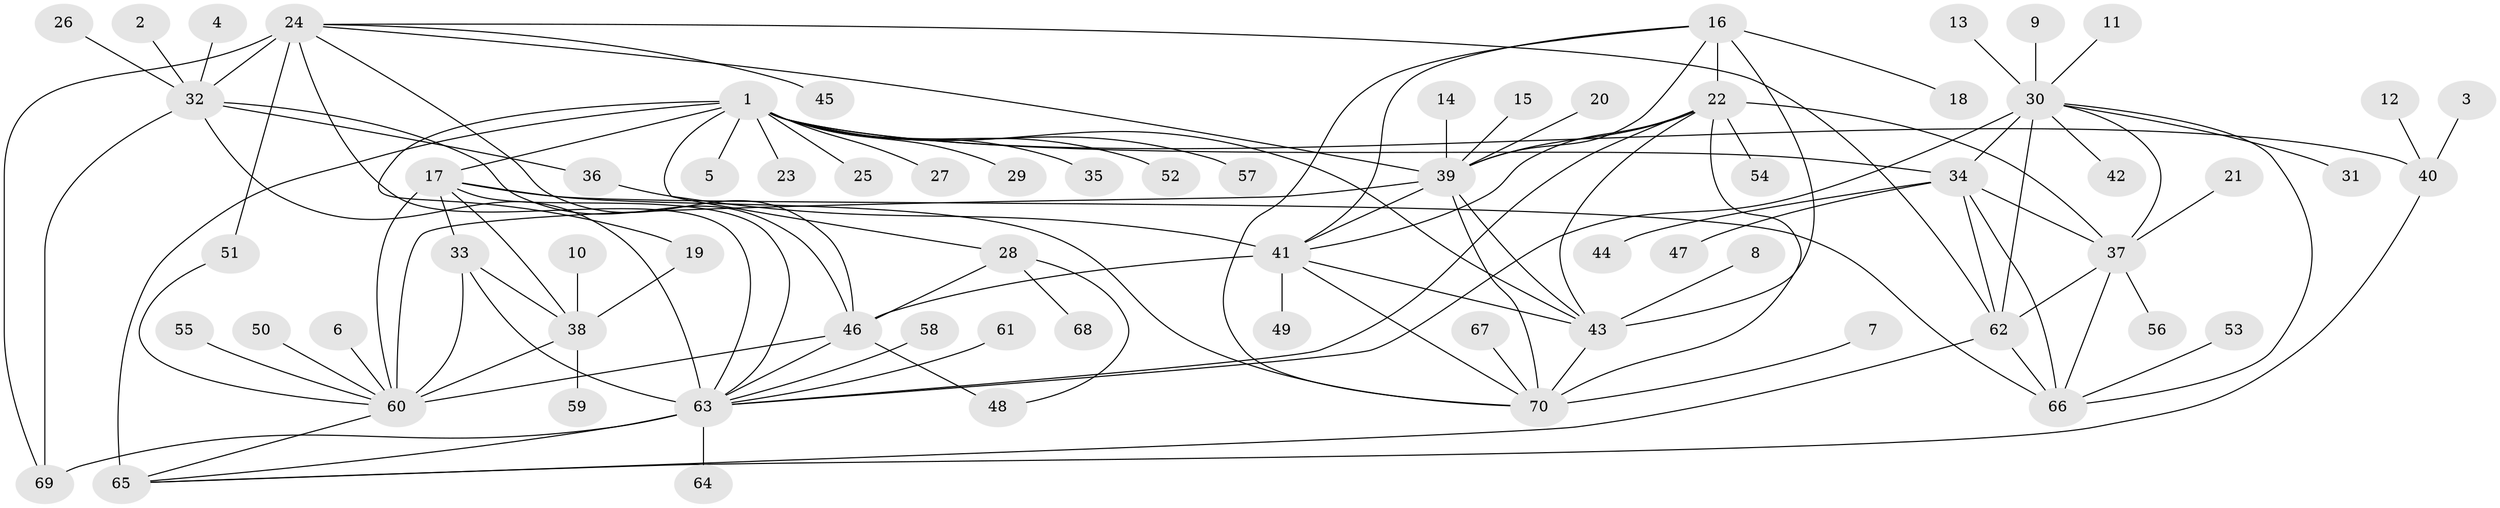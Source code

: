 // original degree distribution, {6: 0.02142857142857143, 10: 0.05714285714285714, 8: 0.03571428571428571, 13: 0.02142857142857143, 9: 0.04285714285714286, 7: 0.03571428571428571, 11: 0.04285714285714286, 1: 0.5428571428571428, 2: 0.16428571428571428, 3: 0.02857142857142857, 4: 0.007142857142857143}
// Generated by graph-tools (version 1.1) at 2025/50/03/09/25 03:50:31]
// undirected, 70 vertices, 113 edges
graph export_dot {
graph [start="1"]
  node [color=gray90,style=filled];
  1;
  2;
  3;
  4;
  5;
  6;
  7;
  8;
  9;
  10;
  11;
  12;
  13;
  14;
  15;
  16;
  17;
  18;
  19;
  20;
  21;
  22;
  23;
  24;
  25;
  26;
  27;
  28;
  29;
  30;
  31;
  32;
  33;
  34;
  35;
  36;
  37;
  38;
  39;
  40;
  41;
  42;
  43;
  44;
  45;
  46;
  47;
  48;
  49;
  50;
  51;
  52;
  53;
  54;
  55;
  56;
  57;
  58;
  59;
  60;
  61;
  62;
  63;
  64;
  65;
  66;
  67;
  68;
  69;
  70;
  1 -- 5 [weight=1.0];
  1 -- 17 [weight=1.0];
  1 -- 19 [weight=1.0];
  1 -- 23 [weight=1.0];
  1 -- 25 [weight=1.0];
  1 -- 27 [weight=1.0];
  1 -- 28 [weight=1.0];
  1 -- 29 [weight=1.0];
  1 -- 34 [weight=1.0];
  1 -- 35 [weight=1.0];
  1 -- 40 [weight=4.0];
  1 -- 43 [weight=1.0];
  1 -- 52 [weight=1.0];
  1 -- 57 [weight=1.0];
  1 -- 65 [weight=8.0];
  2 -- 32 [weight=1.0];
  3 -- 40 [weight=1.0];
  4 -- 32 [weight=1.0];
  6 -- 60 [weight=1.0];
  7 -- 70 [weight=1.0];
  8 -- 43 [weight=1.0];
  9 -- 30 [weight=1.0];
  10 -- 38 [weight=1.0];
  11 -- 30 [weight=1.0];
  12 -- 40 [weight=1.0];
  13 -- 30 [weight=1.0];
  14 -- 39 [weight=1.0];
  15 -- 39 [weight=1.0];
  16 -- 18 [weight=1.0];
  16 -- 22 [weight=2.0];
  16 -- 39 [weight=1.0];
  16 -- 41 [weight=1.0];
  16 -- 43 [weight=1.0];
  16 -- 70 [weight=1.0];
  17 -- 33 [weight=2.0];
  17 -- 38 [weight=2.0];
  17 -- 60 [weight=6.0];
  17 -- 63 [weight=1.0];
  17 -- 66 [weight=1.0];
  17 -- 70 [weight=1.0];
  19 -- 38 [weight=1.0];
  20 -- 39 [weight=1.0];
  21 -- 37 [weight=1.0];
  22 -- 37 [weight=1.0];
  22 -- 39 [weight=2.0];
  22 -- 41 [weight=2.0];
  22 -- 43 [weight=2.0];
  22 -- 54 [weight=1.0];
  22 -- 63 [weight=1.0];
  22 -- 70 [weight=2.0];
  24 -- 32 [weight=1.0];
  24 -- 39 [weight=1.0];
  24 -- 45 [weight=1.0];
  24 -- 46 [weight=1.0];
  24 -- 51 [weight=1.0];
  24 -- 62 [weight=1.0];
  24 -- 63 [weight=4.0];
  24 -- 69 [weight=1.0];
  26 -- 32 [weight=1.0];
  28 -- 46 [weight=1.0];
  28 -- 48 [weight=1.0];
  28 -- 68 [weight=1.0];
  30 -- 31 [weight=1.0];
  30 -- 34 [weight=1.0];
  30 -- 37 [weight=1.0];
  30 -- 42 [weight=1.0];
  30 -- 62 [weight=3.0];
  30 -- 63 [weight=1.0];
  30 -- 66 [weight=1.0];
  32 -- 36 [weight=1.0];
  32 -- 46 [weight=1.0];
  32 -- 63 [weight=4.0];
  32 -- 69 [weight=1.0];
  33 -- 38 [weight=1.0];
  33 -- 60 [weight=3.0];
  33 -- 63 [weight=1.0];
  34 -- 37 [weight=1.0];
  34 -- 44 [weight=1.0];
  34 -- 47 [weight=1.0];
  34 -- 62 [weight=3.0];
  34 -- 66 [weight=1.0];
  36 -- 41 [weight=1.0];
  37 -- 56 [weight=1.0];
  37 -- 62 [weight=3.0];
  37 -- 66 [weight=1.0];
  38 -- 59 [weight=1.0];
  38 -- 60 [weight=3.0];
  39 -- 41 [weight=1.0];
  39 -- 43 [weight=1.0];
  39 -- 60 [weight=1.0];
  39 -- 70 [weight=1.0];
  40 -- 65 [weight=2.0];
  41 -- 43 [weight=1.0];
  41 -- 46 [weight=1.0];
  41 -- 49 [weight=1.0];
  41 -- 70 [weight=1.0];
  43 -- 70 [weight=1.0];
  46 -- 48 [weight=1.0];
  46 -- 60 [weight=1.0];
  46 -- 63 [weight=1.0];
  50 -- 60 [weight=1.0];
  51 -- 60 [weight=1.0];
  53 -- 66 [weight=1.0];
  55 -- 60 [weight=1.0];
  58 -- 63 [weight=1.0];
  60 -- 65 [weight=1.0];
  61 -- 63 [weight=1.0];
  62 -- 65 [weight=1.0];
  62 -- 66 [weight=3.0];
  63 -- 64 [weight=1.0];
  63 -- 65 [weight=1.0];
  63 -- 69 [weight=4.0];
  67 -- 70 [weight=1.0];
}
